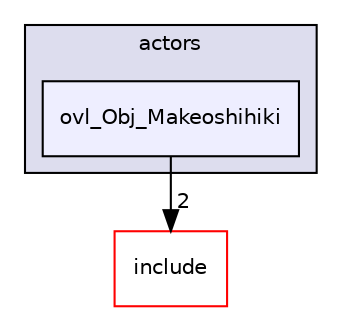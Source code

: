 digraph "src/overlays/actors/ovl_Obj_Makeoshihiki" {
  compound=true
  node [ fontsize="10", fontname="Helvetica"];
  edge [ labelfontsize="10", labelfontname="Helvetica"];
  subgraph clusterdir_e93473484be31ce7bcb356bd643a22f8 {
    graph [ bgcolor="#ddddee", pencolor="black", label="actors" fontname="Helvetica", fontsize="10", URL="dir_e93473484be31ce7bcb356bd643a22f8.html"]
  dir_117c072e82963eb1155ce714ae1e7909 [shape=box, label="ovl_Obj_Makeoshihiki", style="filled", fillcolor="#eeeeff", pencolor="black", URL="dir_117c072e82963eb1155ce714ae1e7909.html"];
  }
  dir_d44c64559bbebec7f509842c48db8b23 [shape=box label="include" fillcolor="white" style="filled" color="red" URL="dir_d44c64559bbebec7f509842c48db8b23.html"];
  dir_117c072e82963eb1155ce714ae1e7909->dir_d44c64559bbebec7f509842c48db8b23 [headlabel="2", labeldistance=1.5 headhref="dir_000420_000000.html"];
}
